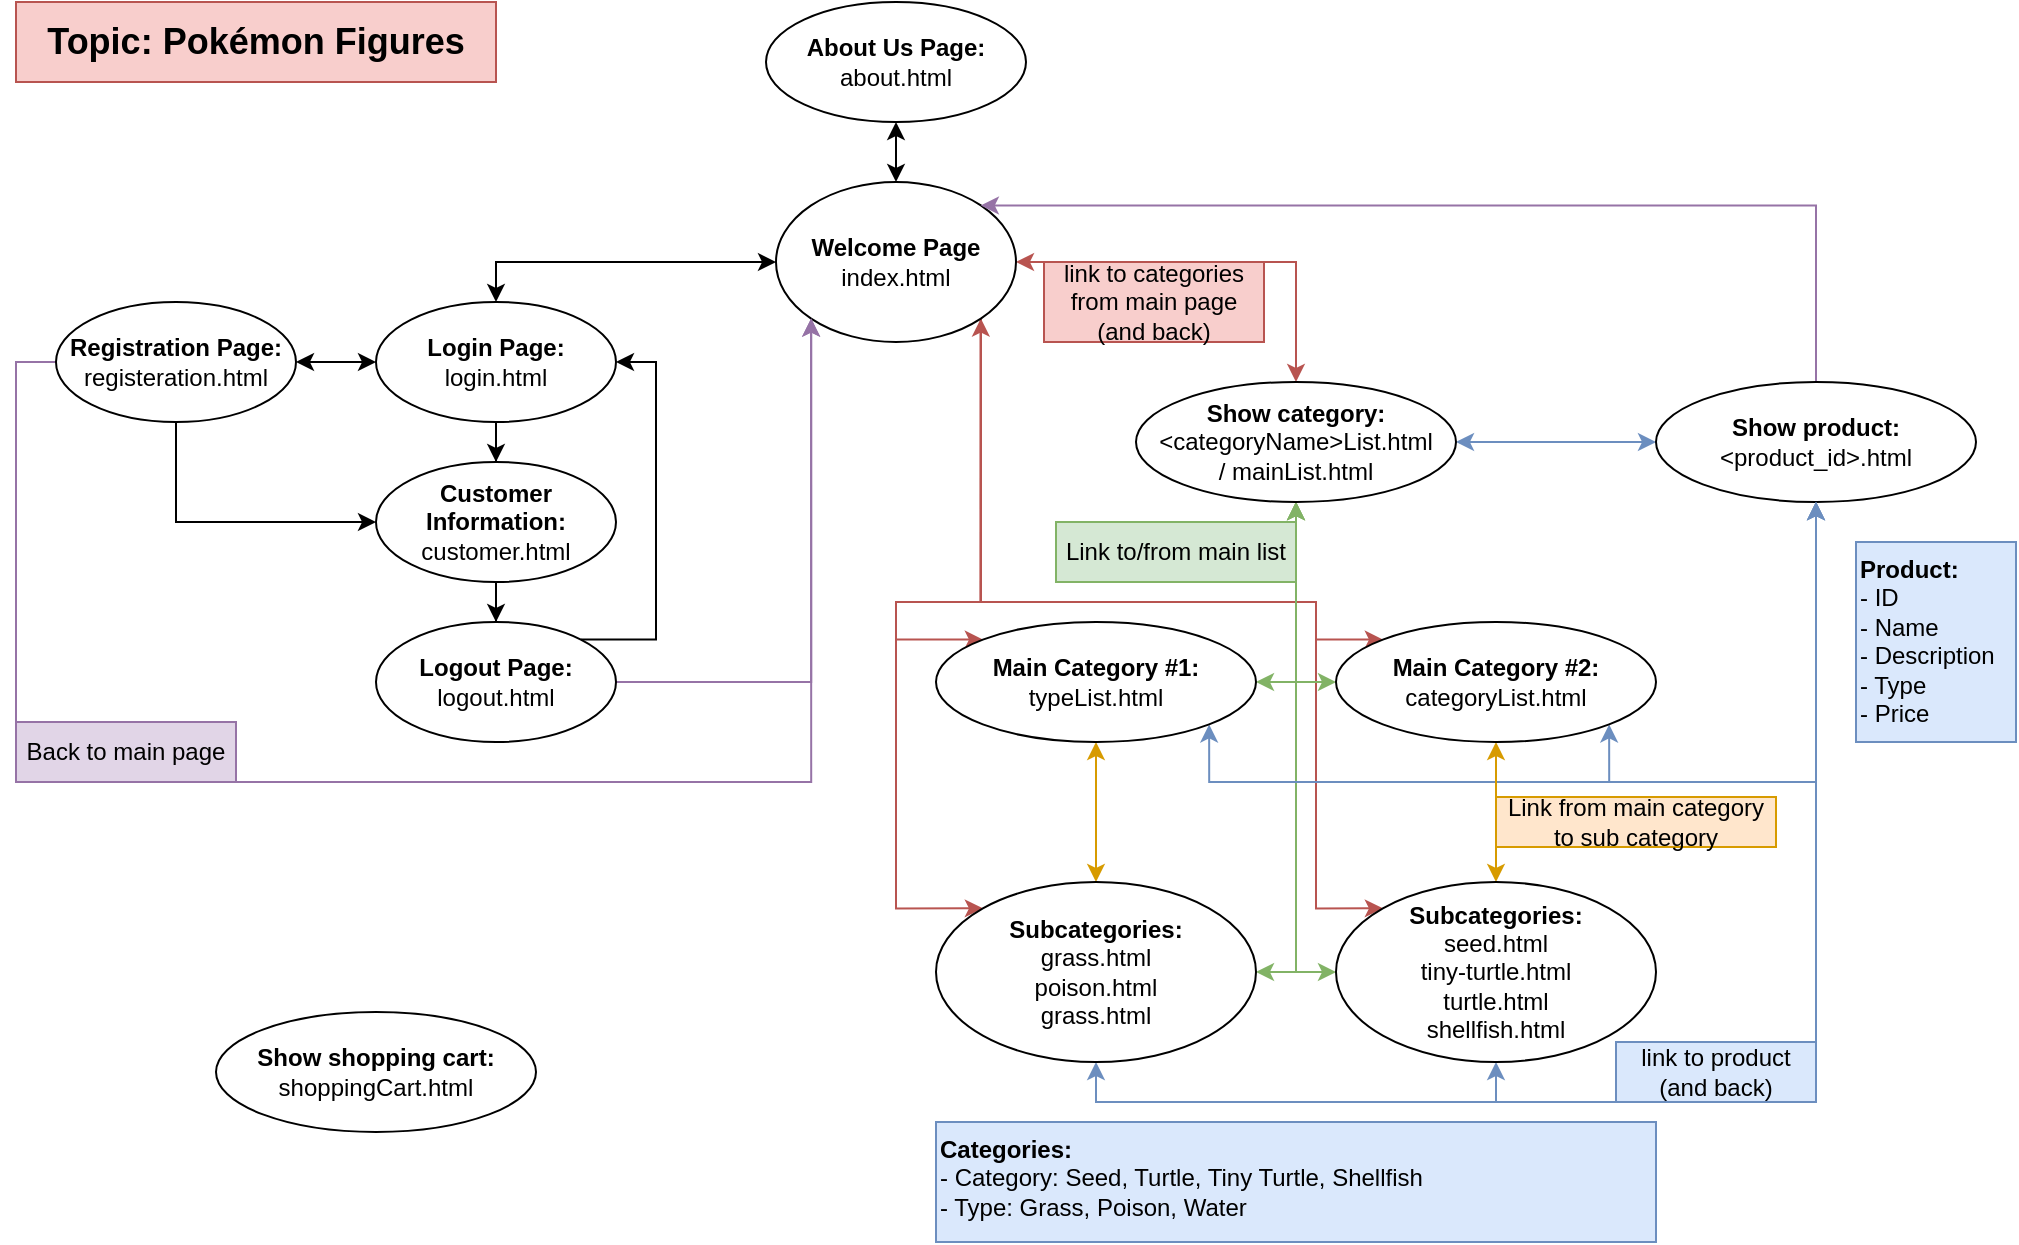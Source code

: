 <mxfile version="24.8.3">
  <diagram name="Page-1" id="bjZnij2RnVKSVBv8xiQF">
    <mxGraphModel dx="1665" dy="728" grid="1" gridSize="10" guides="1" tooltips="1" connect="1" arrows="1" fold="1" page="1" pageScale="1" pageWidth="827" pageHeight="1169" math="0" shadow="0">
      <root>
        <mxCell id="0" />
        <mxCell id="1" parent="0" />
        <mxCell id="YcM32KmTqc_H7fKUBVU9-1" value="Topic: Pokémon Figures" style="rounded=0;whiteSpace=wrap;html=1;fillColor=#f8cecc;strokeColor=#b85450;fontStyle=1;fontSize=18;" parent="1" vertex="1">
          <mxGeometry x="-100" y="50" width="240" height="40" as="geometry" />
        </mxCell>
        <mxCell id="_hJp1TgORk9aVQzra_ik-4" style="edgeStyle=orthogonalEdgeStyle;rounded=0;orthogonalLoop=1;jettySize=auto;html=1;exitX=1;exitY=0.5;exitDx=0;exitDy=0;entryX=0.5;entryY=0;entryDx=0;entryDy=0;startArrow=classic;startFill=1;fillColor=#f8cecc;strokeColor=#b85450;" edge="1" parent="1" source="YcM32KmTqc_H7fKUBVU9-2" target="YcM32KmTqc_H7fKUBVU9-6">
          <mxGeometry relative="1" as="geometry" />
        </mxCell>
        <mxCell id="_hJp1TgORk9aVQzra_ik-25" style="edgeStyle=orthogonalEdgeStyle;rounded=0;orthogonalLoop=1;jettySize=auto;html=1;exitX=1;exitY=1;exitDx=0;exitDy=0;entryX=0;entryY=0;entryDx=0;entryDy=0;fillColor=#f8cecc;strokeColor=#b85450;" edge="1" parent="1" source="YcM32KmTqc_H7fKUBVU9-2" target="_hJp1TgORk9aVQzra_ik-7">
          <mxGeometry relative="1" as="geometry">
            <Array as="points">
              <mxPoint x="382" y="350" />
              <mxPoint x="550" y="350" />
              <mxPoint x="550" y="369" />
            </Array>
          </mxGeometry>
        </mxCell>
        <mxCell id="_hJp1TgORk9aVQzra_ik-26" style="edgeStyle=orthogonalEdgeStyle;rounded=0;orthogonalLoop=1;jettySize=auto;html=1;exitX=1;exitY=1;exitDx=0;exitDy=0;entryX=0;entryY=0;entryDx=0;entryDy=0;fillColor=#f8cecc;strokeColor=#b85450;" edge="1" parent="1" source="YcM32KmTqc_H7fKUBVU9-2" target="_hJp1TgORk9aVQzra_ik-6">
          <mxGeometry relative="1" as="geometry">
            <Array as="points">
              <mxPoint x="382" y="350" />
              <mxPoint x="340" y="350" />
              <mxPoint x="340" y="369" />
            </Array>
          </mxGeometry>
        </mxCell>
        <mxCell id="_hJp1TgORk9aVQzra_ik-27" style="edgeStyle=orthogonalEdgeStyle;rounded=0;orthogonalLoop=1;jettySize=auto;html=1;exitX=1;exitY=1;exitDx=0;exitDy=0;entryX=0;entryY=0;entryDx=0;entryDy=0;fillColor=#f8cecc;strokeColor=#b85450;" edge="1" parent="1" source="YcM32KmTqc_H7fKUBVU9-2" target="_hJp1TgORk9aVQzra_ik-11">
          <mxGeometry relative="1" as="geometry">
            <Array as="points">
              <mxPoint x="382" y="350" />
              <mxPoint x="340" y="350" />
              <mxPoint x="340" y="503" />
            </Array>
          </mxGeometry>
        </mxCell>
        <mxCell id="_hJp1TgORk9aVQzra_ik-28" style="edgeStyle=orthogonalEdgeStyle;rounded=0;orthogonalLoop=1;jettySize=auto;html=1;exitX=1;exitY=1;exitDx=0;exitDy=0;entryX=0;entryY=0;entryDx=0;entryDy=0;fillColor=#f8cecc;strokeColor=#b85450;startArrow=classic;startFill=1;" edge="1" parent="1" source="YcM32KmTqc_H7fKUBVU9-2" target="_hJp1TgORk9aVQzra_ik-17">
          <mxGeometry relative="1" as="geometry">
            <Array as="points">
              <mxPoint x="382" y="350" />
              <mxPoint x="550" y="350" />
              <mxPoint x="550" y="503" />
            </Array>
          </mxGeometry>
        </mxCell>
        <mxCell id="YcM32KmTqc_H7fKUBVU9-2" value="&lt;div&gt;&lt;b&gt;Welcome Page&lt;/b&gt;&lt;/div&gt;index.html" style="ellipse;whiteSpace=wrap;html=1;" parent="1" vertex="1">
          <mxGeometry x="280" y="140" width="120" height="80" as="geometry" />
        </mxCell>
        <mxCell id="_hJp1TgORk9aVQzra_ik-43" style="edgeStyle=orthogonalEdgeStyle;rounded=0;orthogonalLoop=1;jettySize=auto;html=1;exitX=0;exitY=0.5;exitDx=0;exitDy=0;startArrow=classic;startFill=1;" edge="1" parent="1" source="YcM32KmTqc_H7fKUBVU9-3" target="YcM32KmTqc_H7fKUBVU9-4">
          <mxGeometry relative="1" as="geometry" />
        </mxCell>
        <mxCell id="_hJp1TgORk9aVQzra_ik-44" style="edgeStyle=orthogonalEdgeStyle;rounded=0;orthogonalLoop=1;jettySize=auto;html=1;exitX=0.5;exitY=1;exitDx=0;exitDy=0;" edge="1" parent="1" source="YcM32KmTqc_H7fKUBVU9-3" target="YcM32KmTqc_H7fKUBVU9-8">
          <mxGeometry relative="1" as="geometry" />
        </mxCell>
        <mxCell id="_hJp1TgORk9aVQzra_ik-50" style="edgeStyle=orthogonalEdgeStyle;rounded=0;orthogonalLoop=1;jettySize=auto;html=1;exitX=0.5;exitY=0;exitDx=0;exitDy=0;entryX=0;entryY=0.5;entryDx=0;entryDy=0;startArrow=classic;startFill=1;" edge="1" parent="1" source="YcM32KmTqc_H7fKUBVU9-3" target="YcM32KmTqc_H7fKUBVU9-2">
          <mxGeometry relative="1" as="geometry" />
        </mxCell>
        <mxCell id="YcM32KmTqc_H7fKUBVU9-3" value="&lt;div&gt;&lt;b&gt;Login Page:&lt;/b&gt;&lt;/div&gt;login.html" style="ellipse;whiteSpace=wrap;html=1;" parent="1" vertex="1">
          <mxGeometry x="80" y="200" width="120" height="60" as="geometry" />
        </mxCell>
        <mxCell id="_hJp1TgORk9aVQzra_ik-45" style="edgeStyle=orthogonalEdgeStyle;rounded=0;orthogonalLoop=1;jettySize=auto;html=1;exitX=0.5;exitY=1;exitDx=0;exitDy=0;entryX=0;entryY=0.5;entryDx=0;entryDy=0;" edge="1" parent="1" source="YcM32KmTqc_H7fKUBVU9-4" target="YcM32KmTqc_H7fKUBVU9-8">
          <mxGeometry relative="1" as="geometry" />
        </mxCell>
        <mxCell id="_hJp1TgORk9aVQzra_ik-53" style="edgeStyle=orthogonalEdgeStyle;rounded=0;orthogonalLoop=1;jettySize=auto;html=1;exitX=0;exitY=0.5;exitDx=0;exitDy=0;entryX=0;entryY=1;entryDx=0;entryDy=0;fillColor=#e1d5e7;strokeColor=#9673a6;" edge="1" parent="1" source="YcM32KmTqc_H7fKUBVU9-4" target="YcM32KmTqc_H7fKUBVU9-2">
          <mxGeometry relative="1" as="geometry">
            <Array as="points">
              <mxPoint x="-100" y="230" />
              <mxPoint x="-100" y="440" />
              <mxPoint x="298" y="440" />
            </Array>
          </mxGeometry>
        </mxCell>
        <mxCell id="YcM32KmTqc_H7fKUBVU9-4" value="&lt;div&gt;&lt;b&gt;Registration Page:&lt;/b&gt;&lt;/div&gt;registeration.html" style="ellipse;whiteSpace=wrap;html=1;" parent="1" vertex="1">
          <mxGeometry x="-80" y="200" width="120" height="60" as="geometry" />
        </mxCell>
        <mxCell id="_hJp1TgORk9aVQzra_ik-52" style="edgeStyle=orthogonalEdgeStyle;rounded=0;orthogonalLoop=1;jettySize=auto;html=1;exitX=1;exitY=0.5;exitDx=0;exitDy=0;entryX=0;entryY=1;entryDx=0;entryDy=0;fillColor=#e1d5e7;strokeColor=#9673a6;" edge="1" parent="1" source="YcM32KmTqc_H7fKUBVU9-5" target="YcM32KmTqc_H7fKUBVU9-2">
          <mxGeometry relative="1" as="geometry" />
        </mxCell>
        <mxCell id="_hJp1TgORk9aVQzra_ik-54" style="edgeStyle=orthogonalEdgeStyle;rounded=0;orthogonalLoop=1;jettySize=auto;html=1;exitX=1;exitY=0;exitDx=0;exitDy=0;entryX=1;entryY=0.5;entryDx=0;entryDy=0;" edge="1" parent="1" source="YcM32KmTqc_H7fKUBVU9-5" target="YcM32KmTqc_H7fKUBVU9-3">
          <mxGeometry relative="1" as="geometry">
            <Array as="points">
              <mxPoint x="220" y="369" />
              <mxPoint x="220" y="230" />
            </Array>
          </mxGeometry>
        </mxCell>
        <mxCell id="YcM32KmTqc_H7fKUBVU9-5" value="&lt;div&gt;&lt;b&gt;Logout Page:&lt;/b&gt;&lt;/div&gt;logout.html" style="ellipse;whiteSpace=wrap;html=1;" parent="1" vertex="1">
          <mxGeometry x="80" y="360" width="120" height="60" as="geometry" />
        </mxCell>
        <mxCell id="_hJp1TgORk9aVQzra_ik-10" style="edgeStyle=orthogonalEdgeStyle;rounded=0;orthogonalLoop=1;jettySize=auto;html=1;exitX=1;exitY=0.5;exitDx=0;exitDy=0;entryX=0;entryY=0.5;entryDx=0;entryDy=0;fillColor=#dae8fc;strokeColor=#6c8ebf;startArrow=classic;startFill=1;" edge="1" parent="1" source="YcM32KmTqc_H7fKUBVU9-6" target="YcM32KmTqc_H7fKUBVU9-7">
          <mxGeometry relative="1" as="geometry" />
        </mxCell>
        <mxCell id="_hJp1TgORk9aVQzra_ik-36" style="edgeStyle=orthogonalEdgeStyle;rounded=0;orthogonalLoop=1;jettySize=auto;html=1;exitX=0.5;exitY=1;exitDx=0;exitDy=0;entryX=1;entryY=0.5;entryDx=0;entryDy=0;startArrow=classic;startFill=1;fillColor=#d5e8d4;strokeColor=#82b366;" edge="1" parent="1" source="YcM32KmTqc_H7fKUBVU9-6" target="_hJp1TgORk9aVQzra_ik-6">
          <mxGeometry relative="1" as="geometry" />
        </mxCell>
        <mxCell id="_hJp1TgORk9aVQzra_ik-37" style="edgeStyle=orthogonalEdgeStyle;rounded=0;orthogonalLoop=1;jettySize=auto;html=1;exitX=0.5;exitY=1;exitDx=0;exitDy=0;entryX=0;entryY=0.5;entryDx=0;entryDy=0;startArrow=classic;startFill=1;fillColor=#d5e8d4;strokeColor=#82b366;" edge="1" parent="1" source="YcM32KmTqc_H7fKUBVU9-6" target="_hJp1TgORk9aVQzra_ik-7">
          <mxGeometry relative="1" as="geometry" />
        </mxCell>
        <mxCell id="_hJp1TgORk9aVQzra_ik-38" style="edgeStyle=orthogonalEdgeStyle;rounded=0;orthogonalLoop=1;jettySize=auto;html=1;exitX=0.5;exitY=1;exitDx=0;exitDy=0;entryX=1;entryY=0.5;entryDx=0;entryDy=0;startArrow=classic;startFill=1;fillColor=#d5e8d4;strokeColor=#82b366;" edge="1" parent="1" source="YcM32KmTqc_H7fKUBVU9-6" target="_hJp1TgORk9aVQzra_ik-11">
          <mxGeometry relative="1" as="geometry" />
        </mxCell>
        <mxCell id="_hJp1TgORk9aVQzra_ik-39" style="edgeStyle=orthogonalEdgeStyle;rounded=0;orthogonalLoop=1;jettySize=auto;html=1;exitX=0.5;exitY=1;exitDx=0;exitDy=0;entryX=0;entryY=0.5;entryDx=0;entryDy=0;startArrow=classic;startFill=1;fillColor=#d5e8d4;strokeColor=#82b366;" edge="1" parent="1" source="YcM32KmTqc_H7fKUBVU9-6" target="_hJp1TgORk9aVQzra_ik-17">
          <mxGeometry relative="1" as="geometry" />
        </mxCell>
        <mxCell id="YcM32KmTqc_H7fKUBVU9-6" value="&lt;div&gt;&lt;b&gt;Show category:&lt;/b&gt;&lt;/div&gt;&amp;lt;categoryName&amp;gt;List.html&lt;div&gt;/ mainList.html&lt;/div&gt;" style="ellipse;whiteSpace=wrap;html=1;" parent="1" vertex="1">
          <mxGeometry x="460" y="240" width="160" height="60" as="geometry" />
        </mxCell>
        <mxCell id="_hJp1TgORk9aVQzra_ik-9" style="edgeStyle=orthogonalEdgeStyle;rounded=0;orthogonalLoop=1;jettySize=auto;html=1;exitX=0.5;exitY=0;exitDx=0;exitDy=0;entryX=1;entryY=0;entryDx=0;entryDy=0;fillColor=#e1d5e7;strokeColor=#9673a6;" edge="1" parent="1" source="YcM32KmTqc_H7fKUBVU9-7" target="YcM32KmTqc_H7fKUBVU9-2">
          <mxGeometry relative="1" as="geometry">
            <Array as="points">
              <mxPoint x="800" y="152" />
            </Array>
          </mxGeometry>
        </mxCell>
        <mxCell id="YcM32KmTqc_H7fKUBVU9-7" value="&lt;div&gt;&lt;b&gt;Show product:&lt;/b&gt;&lt;/div&gt;&amp;lt;product_id&amp;gt;.html" style="ellipse;whiteSpace=wrap;html=1;" parent="1" vertex="1">
          <mxGeometry x="720" y="240" width="160" height="60" as="geometry" />
        </mxCell>
        <mxCell id="_hJp1TgORk9aVQzra_ik-46" style="edgeStyle=orthogonalEdgeStyle;rounded=0;orthogonalLoop=1;jettySize=auto;html=1;exitX=0.5;exitY=1;exitDx=0;exitDy=0;" edge="1" parent="1" source="YcM32KmTqc_H7fKUBVU9-8" target="YcM32KmTqc_H7fKUBVU9-5">
          <mxGeometry relative="1" as="geometry" />
        </mxCell>
        <mxCell id="YcM32KmTqc_H7fKUBVU9-8" value="&lt;div&gt;&lt;b&gt;Customer Information:&lt;/b&gt;&lt;/div&gt;customer.html" style="ellipse;whiteSpace=wrap;html=1;" parent="1" vertex="1">
          <mxGeometry x="80" y="280" width="120" height="60" as="geometry" />
        </mxCell>
        <mxCell id="_hJp1TgORk9aVQzra_ik-51" style="edgeStyle=orthogonalEdgeStyle;rounded=0;orthogonalLoop=1;jettySize=auto;html=1;exitX=0.5;exitY=1;exitDx=0;exitDy=0;entryX=0.5;entryY=0;entryDx=0;entryDy=0;startArrow=classic;startFill=1;" edge="1" parent="1" source="YcM32KmTqc_H7fKUBVU9-11" target="YcM32KmTqc_H7fKUBVU9-2">
          <mxGeometry relative="1" as="geometry" />
        </mxCell>
        <mxCell id="YcM32KmTqc_H7fKUBVU9-11" value="&lt;div&gt;&lt;b&gt;About Us Page:&lt;/b&gt;&lt;/div&gt;about.html" style="ellipse;whiteSpace=wrap;html=1;" parent="1" vertex="1">
          <mxGeometry x="275" y="50" width="130" height="60" as="geometry" />
        </mxCell>
        <mxCell id="YcM32KmTqc_H7fKUBVU9-12" value="&lt;div&gt;&lt;b&gt;Show shopping cart:&lt;/b&gt;&lt;/div&gt;shoppingCart.html" style="ellipse;whiteSpace=wrap;html=1;" parent="1" vertex="1">
          <mxGeometry y="555" width="160" height="60" as="geometry" />
        </mxCell>
        <mxCell id="YcM32KmTqc_H7fKUBVU9-41" value="&lt;b&gt;Categories:&lt;/b&gt;&lt;div&gt;- Category: Seed, Turtle, Tiny Turtle, Shellfish&lt;/div&gt;&lt;div&gt;- Type: Grass, Poison, Water&lt;/div&gt;" style="rounded=0;whiteSpace=wrap;html=1;align=left;fillColor=#dae8fc;strokeColor=#6c8ebf;verticalAlign=top;" parent="1" vertex="1">
          <mxGeometry x="360" y="610" width="360" height="60" as="geometry" />
        </mxCell>
        <mxCell id="YcM32KmTqc_H7fKUBVU9-42" value="&lt;b&gt;Product:&lt;/b&gt;&lt;div&gt;- ID&lt;/div&gt;&lt;div&gt;- Name&lt;/div&gt;&lt;div&gt;- Description&amp;nbsp;&lt;/div&gt;&lt;div&gt;- Type&lt;/div&gt;&lt;div&gt;- Price&lt;/div&gt;" style="rounded=0;whiteSpace=wrap;html=1;align=left;fillColor=#dae8fc;strokeColor=#6c8ebf;verticalAlign=top;" parent="1" vertex="1">
          <mxGeometry x="820" y="320" width="80" height="100" as="geometry" />
        </mxCell>
        <mxCell id="_hJp1TgORk9aVQzra_ik-18" style="edgeStyle=orthogonalEdgeStyle;rounded=0;orthogonalLoop=1;jettySize=auto;html=1;exitX=0.5;exitY=1;exitDx=0;exitDy=0;entryX=0.5;entryY=0;entryDx=0;entryDy=0;fillColor=#ffe6cc;strokeColor=#d79b00;startArrow=classic;startFill=1;" edge="1" parent="1" source="_hJp1TgORk9aVQzra_ik-6" target="_hJp1TgORk9aVQzra_ik-11">
          <mxGeometry relative="1" as="geometry" />
        </mxCell>
        <mxCell id="_hJp1TgORk9aVQzra_ik-22" style="edgeStyle=orthogonalEdgeStyle;rounded=0;orthogonalLoop=1;jettySize=auto;html=1;exitX=1;exitY=1;exitDx=0;exitDy=0;fillColor=#dae8fc;strokeColor=#6c8ebf;entryX=0.5;entryY=1;entryDx=0;entryDy=0;startArrow=classic;startFill=1;" edge="1" parent="1" source="_hJp1TgORk9aVQzra_ik-6" target="YcM32KmTqc_H7fKUBVU9-7">
          <mxGeometry relative="1" as="geometry">
            <mxPoint x="870" y="340" as="targetPoint" />
            <Array as="points">
              <mxPoint x="507" y="440" />
              <mxPoint x="871" y="440" />
            </Array>
          </mxGeometry>
        </mxCell>
        <mxCell id="_hJp1TgORk9aVQzra_ik-6" value="&lt;div&gt;&lt;b&gt;Main Category #1:&lt;/b&gt;&lt;/div&gt;typeList.html" style="ellipse;whiteSpace=wrap;html=1;" vertex="1" parent="1">
          <mxGeometry x="360" y="360" width="160" height="60" as="geometry" />
        </mxCell>
        <mxCell id="_hJp1TgORk9aVQzra_ik-19" style="edgeStyle=orthogonalEdgeStyle;rounded=0;orthogonalLoop=1;jettySize=auto;html=1;exitX=0.5;exitY=1;exitDx=0;exitDy=0;entryX=0.5;entryY=0;entryDx=0;entryDy=0;fillColor=#ffe6cc;strokeColor=#d79b00;startArrow=classic;startFill=1;" edge="1" parent="1" source="_hJp1TgORk9aVQzra_ik-7" target="_hJp1TgORk9aVQzra_ik-17">
          <mxGeometry relative="1" as="geometry" />
        </mxCell>
        <mxCell id="_hJp1TgORk9aVQzra_ik-23" style="edgeStyle=orthogonalEdgeStyle;rounded=0;orthogonalLoop=1;jettySize=auto;html=1;exitX=1;exitY=1;exitDx=0;exitDy=0;entryX=0.5;entryY=1;entryDx=0;entryDy=0;fillColor=#dae8fc;strokeColor=#6c8ebf;startArrow=classic;startFill=1;" edge="1" parent="1" source="_hJp1TgORk9aVQzra_ik-7" target="YcM32KmTqc_H7fKUBVU9-7">
          <mxGeometry relative="1" as="geometry">
            <Array as="points">
              <mxPoint x="687" y="440" />
              <mxPoint x="870" y="440" />
            </Array>
          </mxGeometry>
        </mxCell>
        <mxCell id="_hJp1TgORk9aVQzra_ik-7" value="&lt;div&gt;&lt;b&gt;Main Category #2:&lt;/b&gt;&lt;/div&gt;categoryList.html" style="ellipse;whiteSpace=wrap;html=1;" vertex="1" parent="1">
          <mxGeometry x="560" y="360" width="160" height="60" as="geometry" />
        </mxCell>
        <mxCell id="_hJp1TgORk9aVQzra_ik-21" style="edgeStyle=orthogonalEdgeStyle;rounded=0;orthogonalLoop=1;jettySize=auto;html=1;exitX=0.5;exitY=1;exitDx=0;exitDy=0;entryX=0.5;entryY=1;entryDx=0;entryDy=0;fillColor=#dae8fc;strokeColor=#6c8ebf;startArrow=classic;startFill=1;" edge="1" parent="1" source="_hJp1TgORk9aVQzra_ik-11" target="YcM32KmTqc_H7fKUBVU9-7">
          <mxGeometry relative="1" as="geometry">
            <Array as="points">
              <mxPoint x="440" y="600" />
              <mxPoint x="800" y="600" />
            </Array>
          </mxGeometry>
        </mxCell>
        <mxCell id="_hJp1TgORk9aVQzra_ik-11" value="&lt;div&gt;&lt;b&gt;Subcategories:&lt;/b&gt;&lt;/div&gt;&lt;div&gt;grass.html&lt;/div&gt;&lt;div&gt;poison.html&lt;/div&gt;&lt;div&gt;grass.html&lt;/div&gt;" style="ellipse;whiteSpace=wrap;html=1;" vertex="1" parent="1">
          <mxGeometry x="360" y="490" width="160" height="90" as="geometry" />
        </mxCell>
        <mxCell id="_hJp1TgORk9aVQzra_ik-20" style="edgeStyle=orthogonalEdgeStyle;rounded=0;orthogonalLoop=1;jettySize=auto;html=1;exitX=0.5;exitY=1;exitDx=0;exitDy=0;entryX=0.5;entryY=1;entryDx=0;entryDy=0;fillColor=#dae8fc;strokeColor=#6c8ebf;startArrow=classic;startFill=1;" edge="1" parent="1" source="_hJp1TgORk9aVQzra_ik-17" target="YcM32KmTqc_H7fKUBVU9-7">
          <mxGeometry relative="1" as="geometry">
            <Array as="points">
              <mxPoint x="640" y="600" />
              <mxPoint x="800" y="600" />
            </Array>
          </mxGeometry>
        </mxCell>
        <mxCell id="_hJp1TgORk9aVQzra_ik-17" value="&lt;div&gt;&lt;b&gt;Subcategories:&lt;/b&gt;&lt;/div&gt;&lt;div&gt;seed.html&lt;/div&gt;&lt;div&gt;tiny-turtle.html&lt;/div&gt;&lt;div&gt;turtle.html&lt;/div&gt;&lt;div&gt;shellfish.html&lt;/div&gt;" style="ellipse;whiteSpace=wrap;html=1;" vertex="1" parent="1">
          <mxGeometry x="560" y="490" width="160" height="90" as="geometry" />
        </mxCell>
        <mxCell id="_hJp1TgORk9aVQzra_ik-29" value="link to product (and back)" style="text;html=1;align=center;verticalAlign=middle;whiteSpace=wrap;rounded=0;fillColor=#dae8fc;strokeColor=#6c8ebf;" vertex="1" parent="1">
          <mxGeometry x="700" y="570" width="100" height="30" as="geometry" />
        </mxCell>
        <mxCell id="_hJp1TgORk9aVQzra_ik-30" value="link to categories from main page&lt;div&gt;(and back)&lt;/div&gt;" style="text;html=1;align=center;verticalAlign=middle;whiteSpace=wrap;rounded=0;fillColor=#f8cecc;strokeColor=#b85450;" vertex="1" parent="1">
          <mxGeometry x="414" y="180" width="110" height="40" as="geometry" />
        </mxCell>
        <mxCell id="_hJp1TgORk9aVQzra_ik-35" value="Link from main category to sub category" style="text;html=1;align=center;verticalAlign=middle;whiteSpace=wrap;rounded=0;fillColor=#ffe6cc;strokeColor=#d79b00;" vertex="1" parent="1">
          <mxGeometry x="640" y="447.5" width="140" height="25" as="geometry" />
        </mxCell>
        <mxCell id="_hJp1TgORk9aVQzra_ik-40" value="Link to/from main list" style="text;html=1;align=center;verticalAlign=middle;whiteSpace=wrap;rounded=0;fillColor=#d5e8d4;strokeColor=#82b366;" vertex="1" parent="1">
          <mxGeometry x="420" y="310" width="120" height="30" as="geometry" />
        </mxCell>
        <mxCell id="_hJp1TgORk9aVQzra_ik-55" value="Back to main page" style="text;html=1;align=center;verticalAlign=middle;whiteSpace=wrap;rounded=0;fillColor=#e1d5e7;strokeColor=#9673a6;" vertex="1" parent="1">
          <mxGeometry x="-100" y="410" width="110" height="30" as="geometry" />
        </mxCell>
      </root>
    </mxGraphModel>
  </diagram>
</mxfile>
